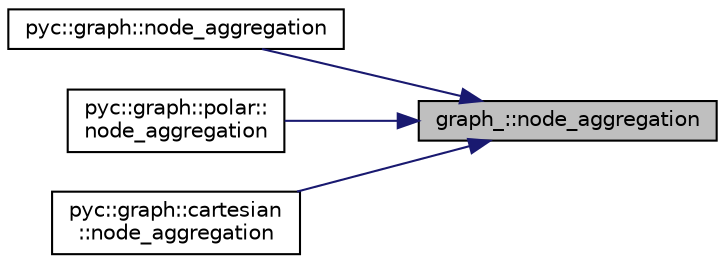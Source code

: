 digraph "graph_::node_aggregation"
{
 // INTERACTIVE_SVG=YES
 // LATEX_PDF_SIZE
  edge [fontname="Helvetica",fontsize="10",labelfontname="Helvetica",labelfontsize="10"];
  node [fontname="Helvetica",fontsize="10",shape=record];
  rankdir="RL";
  Node1 [label="graph_::node_aggregation",height=0.2,width=0.4,color="black", fillcolor="grey75", style="filled", fontcolor="black",tooltip=" "];
  Node1 -> Node2 [dir="back",color="midnightblue",fontsize="10",style="solid",fontname="Helvetica"];
  Node2 [label="pyc::graph::node_aggregation",height=0.2,width=0.4,color="black", fillcolor="white", style="filled",URL="$namespacepyc_1_1graph.html#a122f7af31a0d3d53790f3389ffef5073",tooltip=" "];
  Node1 -> Node3 [dir="back",color="midnightblue",fontsize="10",style="solid",fontname="Helvetica"];
  Node3 [label="pyc::graph::polar::\lnode_aggregation",height=0.2,width=0.4,color="black", fillcolor="white", style="filled",URL="$namespacepyc_1_1graph_1_1polar.html#a2214179747b4d328f815a532e6d4fdcf",tooltip=" "];
  Node1 -> Node4 [dir="back",color="midnightblue",fontsize="10",style="solid",fontname="Helvetica"];
  Node4 [label="pyc::graph::cartesian\l::node_aggregation",height=0.2,width=0.4,color="black", fillcolor="white", style="filled",URL="$namespacepyc_1_1graph_1_1cartesian.html#a876b2614216840138fb428e66f4938b8",tooltip=" "];
}

